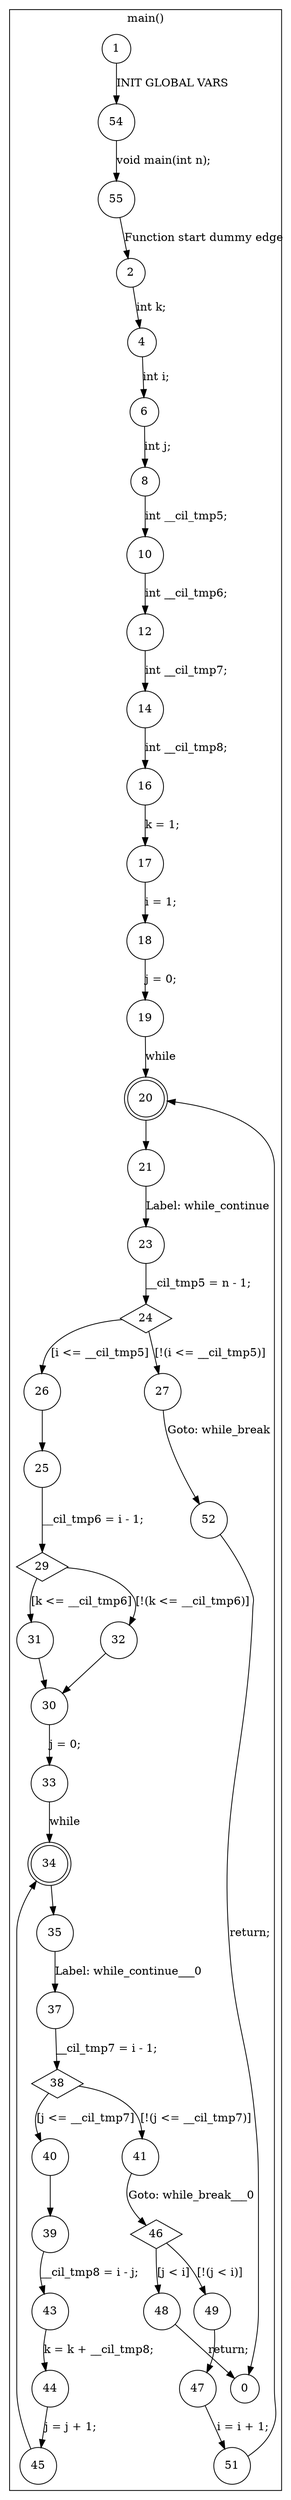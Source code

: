 digraph CFA {
20 [shape="doublecircle"]
24 [shape="diamond"]
24 [shape="diamond"]
29 [shape="diamond"]
29 [shape="diamond"]
34 [shape="doublecircle"]
38 [shape="diamond"]
38 [shape="diamond"]
46 [shape="diamond"]
46 [shape="diamond"]
node [shape="circle"]
subgraph cluster_main {
label="main()"
1 -> 54 [label="INIT GLOBAL VARS"]
54 -> 55 [label="void main(int n);"]
55 -> 2 [label="Function start dummy edge"]
2 -> 4 [label="int k;"]
4 -> 6 [label="int i;"]
6 -> 8 [label="int j;"]
8 -> 10 [label="int __cil_tmp5;"]
10 -> 12 [label="int __cil_tmp6;"]
12 -> 14 [label="int __cil_tmp7;"]
14 -> 16 [label="int __cil_tmp8;"]
16 -> 17 [label="k = 1;"]
17 -> 18 [label="i = 1;"]
18 -> 19 [label="j = 0;"]
19 -> 20 [label="while"]
20 -> 21 [label=""]
21 -> 23 [label="Label: while_continue"]
23 -> 24 [label="__cil_tmp5 = n - 1;"]
24 -> 27 [label="[!(i <= __cil_tmp5)]"]
24 -> 26 [label="[i <= __cil_tmp5]"]
26 -> 25 [label=""]
25 -> 29 [label="__cil_tmp6 = i - 1;"]
29 -> 32 [label="[!(k <= __cil_tmp6)]"]
29 -> 31 [label="[k <= __cil_tmp6]"]
31 -> 30 [label=""]
30 -> 33 [label="j = 0;"]
33 -> 34 [label="while"]
34 -> 35 [label=""]
35 -> 37 [label="Label: while_continue___0"]
37 -> 38 [label="__cil_tmp7 = i - 1;"]
38 -> 41 [label="[!(j <= __cil_tmp7)]"]
38 -> 40 [label="[j <= __cil_tmp7]"]
40 -> 39 [label=""]
39 -> 43 [label="__cil_tmp8 = i - j;"]
43 -> 44 [label="k = k + __cil_tmp8;"]
44 -> 45 [label="j = j + 1;"]
45 -> 34 [label=""]
41 -> 46 [label="Goto: while_break___0"]
46 -> 49 [label="[!(j < i)]"]
46 -> 48 [label="[j < i]"]
48 -> 0 [label="return;"]
49 -> 47 [label=""]
47 -> 51 [label="i = i + 1;"]
51 -> 20 [label=""]
32 -> 30 [label=""]
27 -> 52 [label="Goto: while_break"]
52 -> 0 [label="return;"]}
}